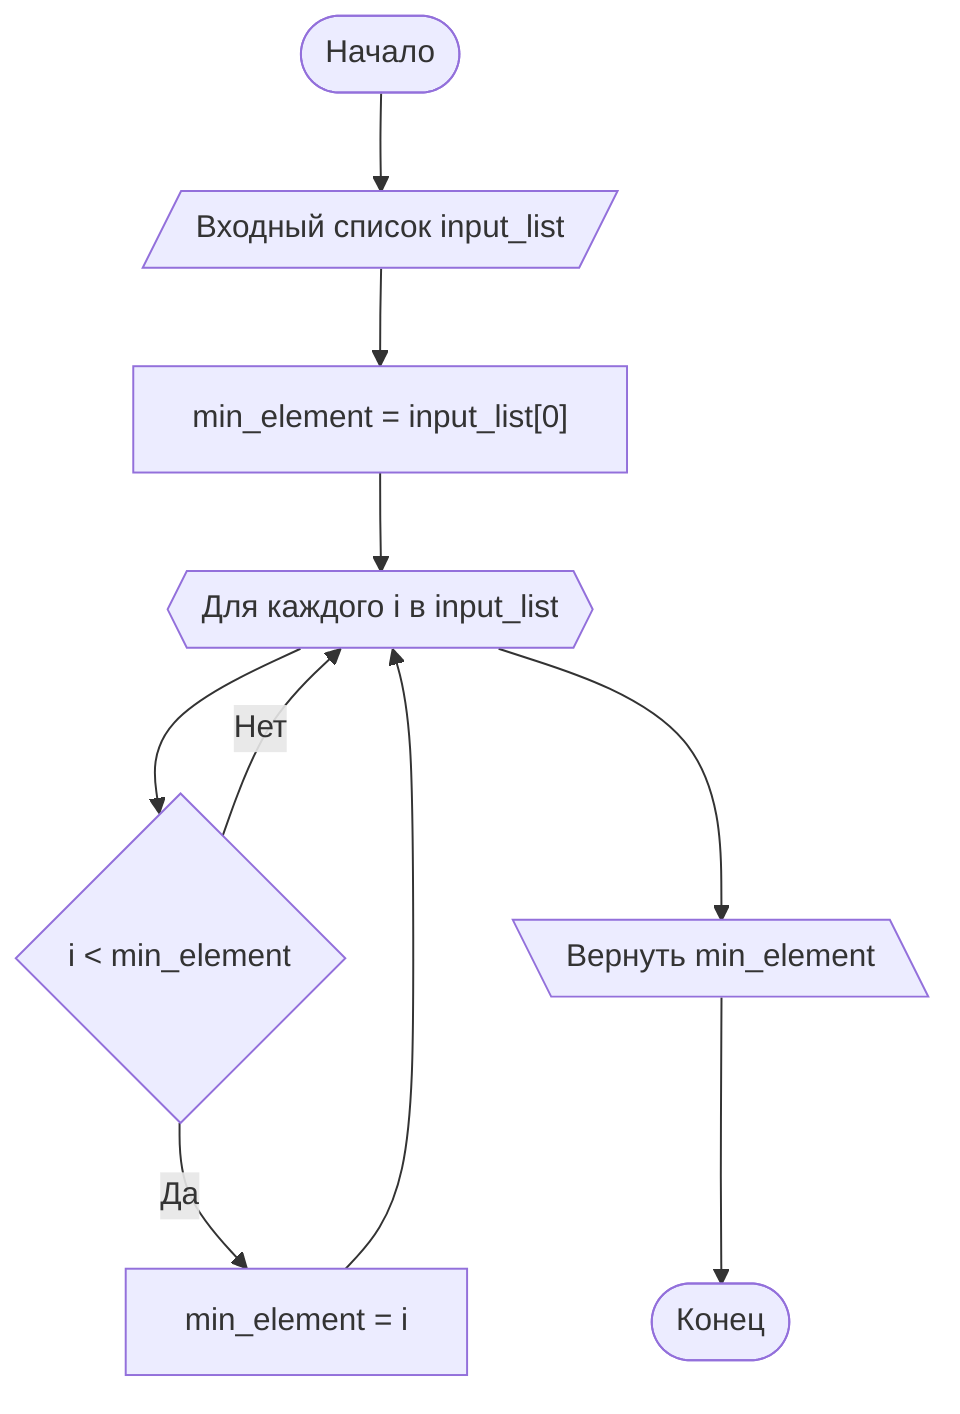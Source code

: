 flowchart TB
    begin(["Начало"]) --> input[/Входный список input_list/]
    input --> first["min_element = input_list[0]"]
    first --> cycle{{"Для каждого i в input_list"}}
    cycle --> condition{"i < min_element"}
    condition -->|"Да"| yes["min_element = i"]
    yes --> cycle
    condition -->|"Нет"| cycle
    cycle --> return[\"Вернуть min_element"\]
    return --> finish(["Конец"])